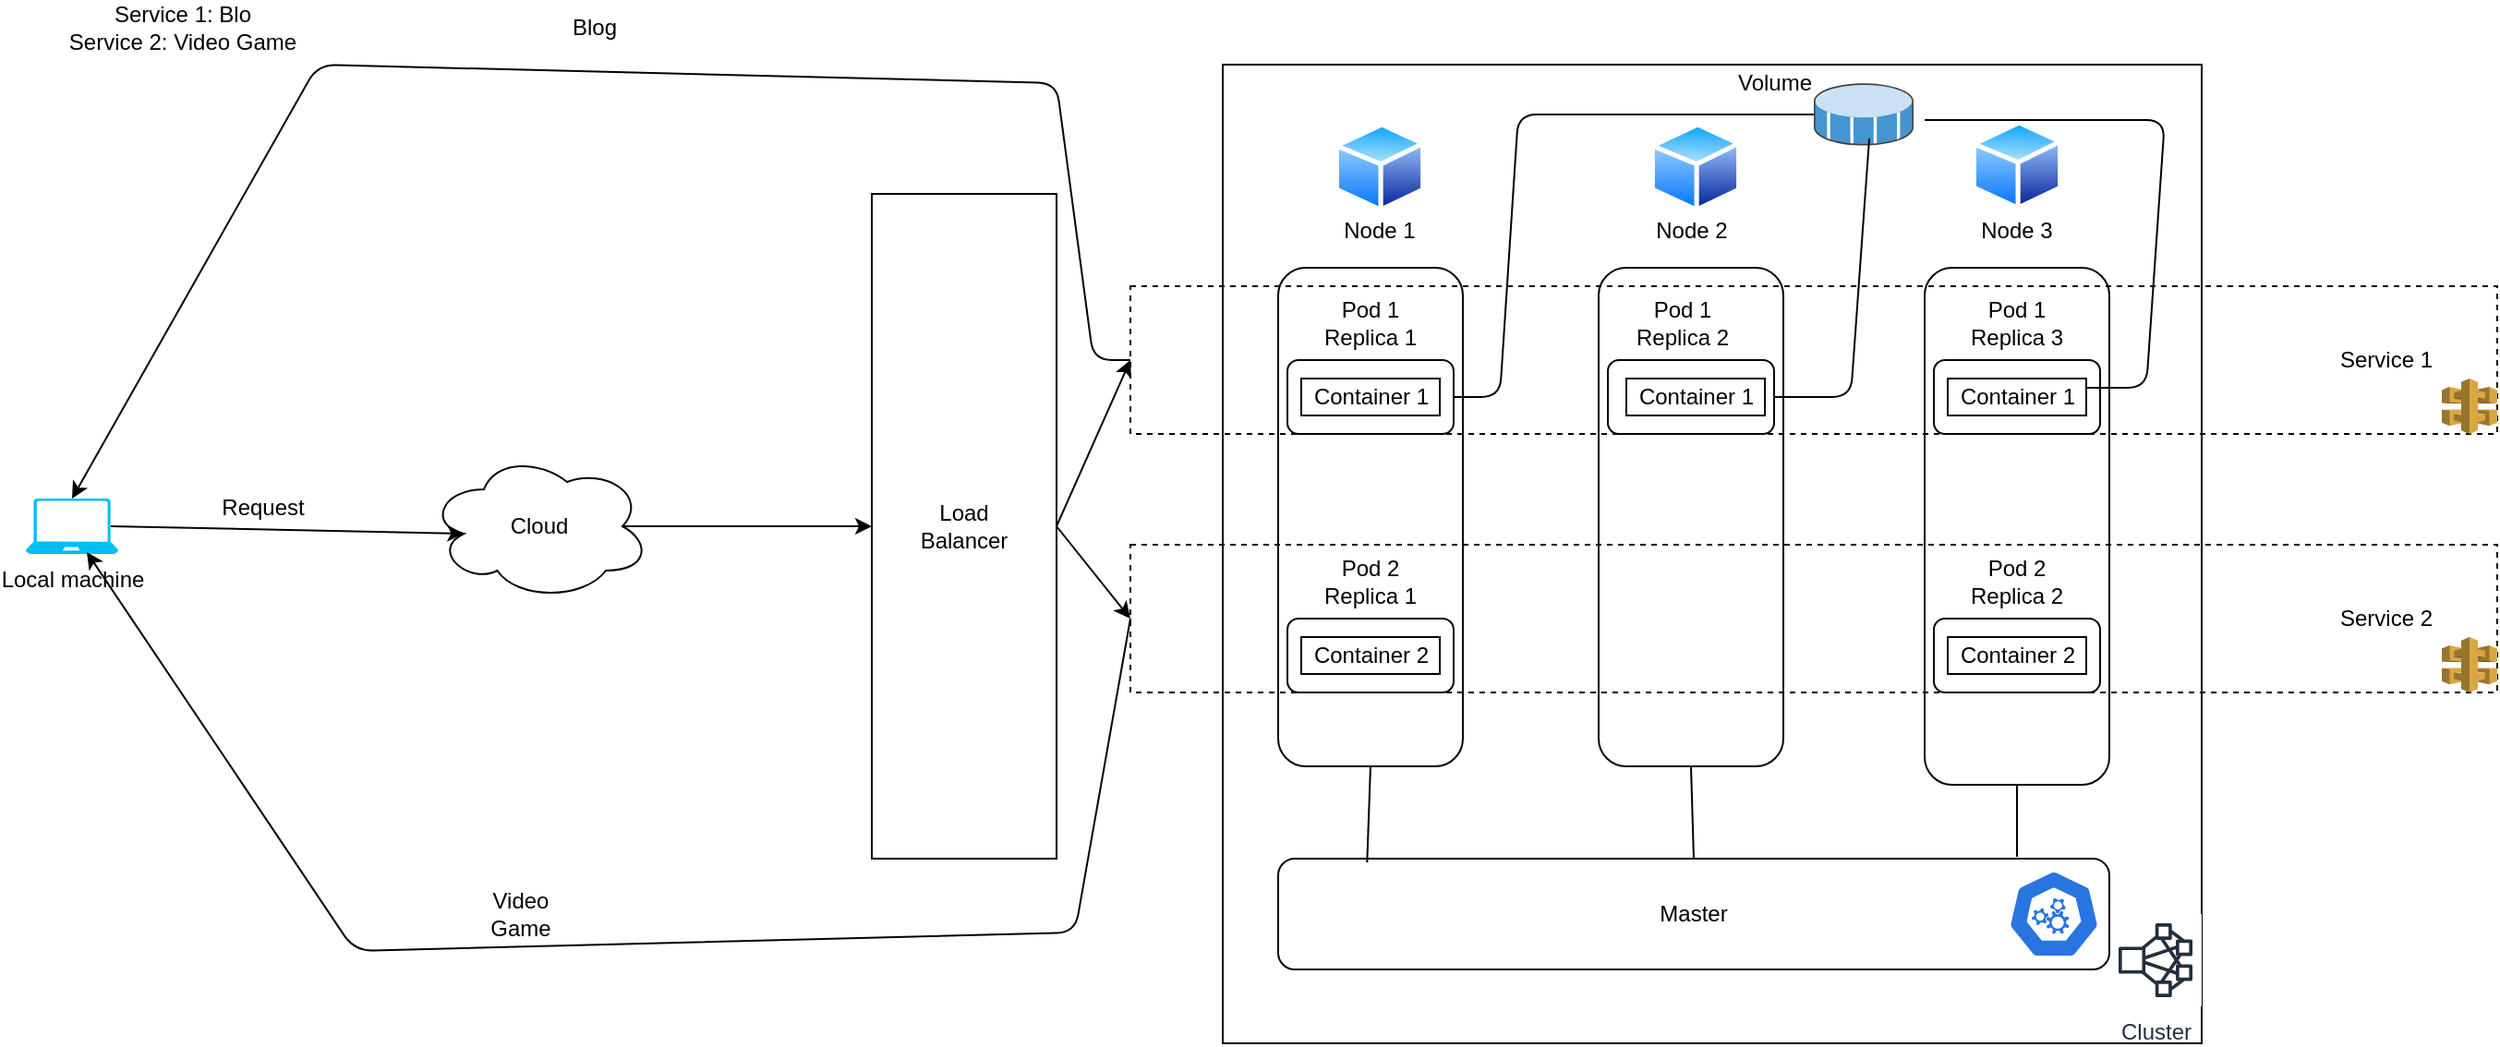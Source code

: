 <mxfile version="13.5.8" type="device"><diagram id="E0_bzzbDQq8HhCIBHBnu" name="Page-1"><mxGraphModel dx="2500" dy="908" grid="1" gridSize="10" guides="1" tooltips="1" connect="1" arrows="1" fold="1" page="1" pageScale="1" pageWidth="827" pageHeight="1169" math="0" shadow="0"><root><mxCell id="0"/><mxCell id="1" parent="0"/><mxCell id="GxF3dfmeytz2VOiyDlOc-2" value="" style="whiteSpace=wrap;html=1;aspect=fixed;" vertex="1" parent="1"><mxGeometry x="210" y="110" width="530" height="530" as="geometry"/></mxCell><mxCell id="GxF3dfmeytz2VOiyDlOc-1" value="Cluster" style="outlineConnect=0;fontColor=#232F3E;gradientColor=none;strokeColor=#232F3E;fillColor=#ffffff;dashed=0;verticalLabelPosition=bottom;verticalAlign=top;align=center;html=1;fontSize=12;fontStyle=0;aspect=fixed;shape=mxgraph.aws4.resourceIcon;resIcon=mxgraph.aws4.cluster;" vertex="1" parent="1"><mxGeometry x="690" y="570" width="50" height="50" as="geometry"/></mxCell><mxCell id="GxF3dfmeytz2VOiyDlOc-3" value="" style="rounded=1;whiteSpace=wrap;html=1;" vertex="1" parent="1"><mxGeometry x="240" y="220" width="100" height="270" as="geometry"/></mxCell><mxCell id="GxF3dfmeytz2VOiyDlOc-4" value="" style="rounded=1;whiteSpace=wrap;html=1;" vertex="1" parent="1"><mxGeometry x="590" y="220" width="100" height="280" as="geometry"/></mxCell><mxCell id="GxF3dfmeytz2VOiyDlOc-5" value="" style="rounded=1;whiteSpace=wrap;html=1;" vertex="1" parent="1"><mxGeometry x="413.5" y="220" width="100" height="270" as="geometry"/></mxCell><mxCell id="GxF3dfmeytz2VOiyDlOc-6" value="Node 1" style="text;html=1;strokeColor=none;fillColor=none;align=center;verticalAlign=middle;whiteSpace=wrap;rounded=0;" vertex="1" parent="1"><mxGeometry x="270" y="190" width="50" height="20" as="geometry"/></mxCell><mxCell id="GxF3dfmeytz2VOiyDlOc-7" value="&lt;div&gt;Node 2&lt;/div&gt;" style="text;html=1;strokeColor=none;fillColor=none;align=center;verticalAlign=middle;whiteSpace=wrap;rounded=0;" vertex="1" parent="1"><mxGeometry x="438.5" y="190" width="50" height="20" as="geometry"/></mxCell><mxCell id="GxF3dfmeytz2VOiyDlOc-8" value="&lt;div&gt;Node 3&lt;br&gt;&lt;/div&gt;" style="text;html=1;strokeColor=none;fillColor=none;align=center;verticalAlign=middle;whiteSpace=wrap;rounded=0;" vertex="1" parent="1"><mxGeometry x="615" y="190" width="50" height="20" as="geometry"/></mxCell><mxCell id="GxF3dfmeytz2VOiyDlOc-9" value="Master" style="rounded=1;whiteSpace=wrap;html=1;" vertex="1" parent="1"><mxGeometry x="240" y="540" width="450" height="60" as="geometry"/></mxCell><mxCell id="GxF3dfmeytz2VOiyDlOc-10" value="" style="endArrow=none;html=1;entryX=0.5;entryY=1;entryDx=0;entryDy=0;exitX=0.107;exitY=0.033;exitDx=0;exitDy=0;exitPerimeter=0;" edge="1" parent="1" source="GxF3dfmeytz2VOiyDlOc-9" target="GxF3dfmeytz2VOiyDlOc-3"><mxGeometry width="50" height="50" relative="1" as="geometry"><mxPoint x="260" y="560" as="sourcePoint"/><mxPoint x="320" y="490" as="targetPoint"/></mxGeometry></mxCell><mxCell id="GxF3dfmeytz2VOiyDlOc-11" value="" style="endArrow=none;html=1;entryX=0.5;entryY=1;entryDx=0;entryDy=0;exitX=0.5;exitY=0;exitDx=0;exitDy=0;" edge="1" parent="1" source="GxF3dfmeytz2VOiyDlOc-9" target="GxF3dfmeytz2VOiyDlOc-5"><mxGeometry width="50" height="50" relative="1" as="geometry"><mxPoint x="450" y="530" as="sourcePoint"/><mxPoint x="500" y="480" as="targetPoint"/></mxGeometry></mxCell><mxCell id="GxF3dfmeytz2VOiyDlOc-12" value="" style="endArrow=none;html=1;entryX=0.5;entryY=1;entryDx=0;entryDy=0;" edge="1" parent="1" target="GxF3dfmeytz2VOiyDlOc-4"><mxGeometry width="50" height="50" relative="1" as="geometry"><mxPoint x="640" y="539" as="sourcePoint"/><mxPoint x="680" y="480" as="targetPoint"/></mxGeometry></mxCell><mxCell id="GxF3dfmeytz2VOiyDlOc-13" value="" style="rounded=0;whiteSpace=wrap;html=1;dashed=1;fillColor=none;" vertex="1" parent="1"><mxGeometry x="160" y="230" width="740" height="80" as="geometry"/></mxCell><mxCell id="GxF3dfmeytz2VOiyDlOc-14" value="Service 1" style="text;html=1;strokeColor=none;fillColor=none;align=center;verticalAlign=middle;whiteSpace=wrap;rounded=0;dashed=1;" vertex="1" parent="1"><mxGeometry x="810" y="260" width="60" height="20" as="geometry"/></mxCell><mxCell id="GxF3dfmeytz2VOiyDlOc-15" value="" style="rounded=0;whiteSpace=wrap;html=1;dashed=1;fillColor=none;" vertex="1" parent="1"><mxGeometry x="160" y="370" width="740" height="80" as="geometry"/></mxCell><mxCell id="GxF3dfmeytz2VOiyDlOc-16" value="Service 2" style="text;html=1;strokeColor=none;fillColor=none;align=center;verticalAlign=middle;whiteSpace=wrap;rounded=0;dashed=1;" vertex="1" parent="1"><mxGeometry x="810" y="400" width="60" height="20" as="geometry"/></mxCell><mxCell id="GxF3dfmeytz2VOiyDlOc-17" value="" style="outlineConnect=0;dashed=0;verticalLabelPosition=bottom;verticalAlign=top;align=center;html=1;shape=mxgraph.aws3.api_gateway;fillColor=#D9A741;gradientColor=none;" vertex="1" parent="1"><mxGeometry x="870" y="280" width="30" height="30" as="geometry"/></mxCell><mxCell id="GxF3dfmeytz2VOiyDlOc-18" value="" style="outlineConnect=0;dashed=0;verticalLabelPosition=bottom;verticalAlign=top;align=center;html=1;shape=mxgraph.aws3.api_gateway;fillColor=#D9A741;gradientColor=none;" vertex="1" parent="1"><mxGeometry x="870" y="420" width="30" height="30" as="geometry"/></mxCell><mxCell id="GxF3dfmeytz2VOiyDlOc-19" value="" style="rounded=1;whiteSpace=wrap;html=1;fillColor=none;" vertex="1" parent="1"><mxGeometry x="245" y="270" width="90" height="40" as="geometry"/></mxCell><mxCell id="GxF3dfmeytz2VOiyDlOc-20" value="Container 1" style="rounded=0;whiteSpace=wrap;html=1;fillColor=none;" vertex="1" parent="1"><mxGeometry x="252.5" y="280" width="75" height="20" as="geometry"/></mxCell><mxCell id="GxF3dfmeytz2VOiyDlOc-21" value="Pod 1&lt;br&gt;Replica 1" style="text;html=1;strokeColor=none;fillColor=none;align=center;verticalAlign=middle;whiteSpace=wrap;rounded=0;" vertex="1" parent="1"><mxGeometry x="260" y="240" width="60" height="20" as="geometry"/></mxCell><mxCell id="GxF3dfmeytz2VOiyDlOc-22" value="Pod 1&lt;br&gt;Replica 2" style="text;html=1;strokeColor=none;fillColor=none;align=center;verticalAlign=middle;whiteSpace=wrap;rounded=0;" vertex="1" parent="1"><mxGeometry x="428.5" y="240" width="60" height="20" as="geometry"/></mxCell><mxCell id="GxF3dfmeytz2VOiyDlOc-23" value="Pod 1&lt;br&gt;Replica 3" style="text;html=1;strokeColor=none;fillColor=none;align=center;verticalAlign=middle;whiteSpace=wrap;rounded=0;" vertex="1" parent="1"><mxGeometry x="610" y="240" width="60" height="20" as="geometry"/></mxCell><mxCell id="GxF3dfmeytz2VOiyDlOc-24" value="" style="rounded=1;whiteSpace=wrap;html=1;fillColor=none;" vertex="1" parent="1"><mxGeometry x="418.5" y="270" width="90" height="40" as="geometry"/></mxCell><mxCell id="GxF3dfmeytz2VOiyDlOc-25" value="Container 1" style="rounded=0;whiteSpace=wrap;html=1;fillColor=none;" vertex="1" parent="1"><mxGeometry x="428.5" y="280" width="75" height="20" as="geometry"/></mxCell><mxCell id="GxF3dfmeytz2VOiyDlOc-26" value="" style="rounded=1;whiteSpace=wrap;html=1;fillColor=none;" vertex="1" parent="1"><mxGeometry x="595" y="270" width="90" height="40" as="geometry"/></mxCell><mxCell id="GxF3dfmeytz2VOiyDlOc-27" value="Container 1" style="rounded=0;whiteSpace=wrap;html=1;fillColor=none;" vertex="1" parent="1"><mxGeometry x="602.5" y="280" width="75" height="20" as="geometry"/></mxCell><mxCell id="GxF3dfmeytz2VOiyDlOc-28" value="Pod 2&lt;br&gt;Replica 1" style="text;html=1;strokeColor=none;fillColor=none;align=center;verticalAlign=middle;whiteSpace=wrap;rounded=0;" vertex="1" parent="1"><mxGeometry x="260" y="380" width="60" height="20" as="geometry"/></mxCell><mxCell id="GxF3dfmeytz2VOiyDlOc-29" value="Pod 2&lt;br&gt;Replica 2" style="text;html=1;strokeColor=none;fillColor=none;align=center;verticalAlign=middle;whiteSpace=wrap;rounded=0;" vertex="1" parent="1"><mxGeometry x="610" y="380" width="60" height="20" as="geometry"/></mxCell><mxCell id="GxF3dfmeytz2VOiyDlOc-30" value="" style="rounded=1;whiteSpace=wrap;html=1;fillColor=none;" vertex="1" parent="1"><mxGeometry x="245" y="410" width="90" height="40" as="geometry"/></mxCell><mxCell id="GxF3dfmeytz2VOiyDlOc-31" value="Container 2" style="rounded=0;whiteSpace=wrap;html=1;fillColor=none;" vertex="1" parent="1"><mxGeometry x="252.5" y="420" width="75" height="20" as="geometry"/></mxCell><mxCell id="GxF3dfmeytz2VOiyDlOc-32" value="" style="rounded=1;whiteSpace=wrap;html=1;fillColor=none;" vertex="1" parent="1"><mxGeometry x="595" y="410" width="90" height="40" as="geometry"/></mxCell><mxCell id="GxF3dfmeytz2VOiyDlOc-33" value="Container 2" style="rounded=0;whiteSpace=wrap;html=1;fillColor=none;" vertex="1" parent="1"><mxGeometry x="602.5" y="420" width="75" height="20" as="geometry"/></mxCell><mxCell id="GxF3dfmeytz2VOiyDlOc-34" value="" style="aspect=fixed;perimeter=ellipsePerimeter;html=1;align=center;shadow=0;dashed=0;spacingTop=3;image;image=img/lib/active_directory/generic_node.svg;fillColor=none;" vertex="1" parent="1"><mxGeometry x="270" y="141" width="50" height="49" as="geometry"/></mxCell><mxCell id="GxF3dfmeytz2VOiyDlOc-35" value="" style="aspect=fixed;perimeter=ellipsePerimeter;html=1;align=center;shadow=0;dashed=0;spacingTop=3;image;image=img/lib/active_directory/generic_node.svg;fillColor=none;" vertex="1" parent="1"><mxGeometry x="441" y="141" width="50" height="49" as="geometry"/></mxCell><mxCell id="GxF3dfmeytz2VOiyDlOc-36" value="" style="aspect=fixed;perimeter=ellipsePerimeter;html=1;align=center;shadow=0;dashed=0;spacingTop=3;image;image=img/lib/active_directory/generic_node.svg;fillColor=none;" vertex="1" parent="1"><mxGeometry x="615" y="140" width="50" height="49" as="geometry"/></mxCell><mxCell id="GxF3dfmeytz2VOiyDlOc-37" value="" style="html=1;dashed=0;whitespace=wrap;fillColor=#2875E2;strokeColor=#ffffff;points=[[0.005,0.63,0],[0.1,0.2,0],[0.9,0.2,0],[0.5,0,0],[0.995,0.63,0],[0.72,0.99,0],[0.5,1,0],[0.28,0.99,0]];shape=mxgraph.kubernetes.icon;prIcon=master" vertex="1" parent="1"><mxGeometry x="635" y="546" width="50" height="48" as="geometry"/></mxCell><mxCell id="GxF3dfmeytz2VOiyDlOc-38" value="" style="shadow=0;dashed=0;html=1;labelPosition=center;verticalLabelPosition=bottom;verticalAlign=top;align=center;outlineConnect=0;shape=mxgraph.veeam.3d.datastore_volume;fillColor=none;" vertex="1" parent="1"><mxGeometry x="530" y="120" width="54" height="34" as="geometry"/></mxCell><mxCell id="GxF3dfmeytz2VOiyDlOc-39" value="" style="endArrow=none;html=1;exitX=1;exitY=0.5;exitDx=0;exitDy=0;" edge="1" parent="1" source="GxF3dfmeytz2VOiyDlOc-19" target="GxF3dfmeytz2VOiyDlOc-38"><mxGeometry width="50" height="50" relative="1" as="geometry"><mxPoint x="360" y="180" as="sourcePoint"/><mxPoint x="410" y="130" as="targetPoint"/><Array as="points"><mxPoint x="360" y="290"/><mxPoint x="370" y="137"/></Array></mxGeometry></mxCell><mxCell id="GxF3dfmeytz2VOiyDlOc-40" value="" style="endArrow=none;html=1;exitX=1;exitY=0.5;exitDx=0;exitDy=0;entryX=0.556;entryY=0.882;entryDx=0;entryDy=0;entryPerimeter=0;" edge="1" parent="1" source="GxF3dfmeytz2VOiyDlOc-24" target="GxF3dfmeytz2VOiyDlOc-38"><mxGeometry width="50" height="50" relative="1" as="geometry"><mxPoint x="430" y="450" as="sourcePoint"/><mxPoint x="480" y="400" as="targetPoint"/><Array as="points"><mxPoint x="550" y="290"/></Array></mxGeometry></mxCell><mxCell id="GxF3dfmeytz2VOiyDlOc-41" value="" style="endArrow=none;html=1;entryX=1.111;entryY=0.588;entryDx=0;entryDy=0;entryPerimeter=0;exitX=1;exitY=0.25;exitDx=0;exitDy=0;" edge="1" parent="1" source="GxF3dfmeytz2VOiyDlOc-27" target="GxF3dfmeytz2VOiyDlOc-38"><mxGeometry width="50" height="50" relative="1" as="geometry"><mxPoint x="430" y="450" as="sourcePoint"/><mxPoint x="480" y="400" as="targetPoint"/><Array as="points"><mxPoint x="710" y="285"/><mxPoint x="720" y="140"/></Array></mxGeometry></mxCell><mxCell id="GxF3dfmeytz2VOiyDlOc-42" value="Volume" style="text;html=1;strokeColor=none;fillColor=none;align=center;verticalAlign=middle;whiteSpace=wrap;rounded=0;" vertex="1" parent="1"><mxGeometry x="489" y="110" width="40" height="20" as="geometry"/></mxCell><mxCell id="GxF3dfmeytz2VOiyDlOc-43" value="&lt;div&gt;Load&lt;/div&gt;&lt;div&gt;Balancer&lt;br&gt;&lt;/div&gt;" style="rounded=0;whiteSpace=wrap;html=1;fillColor=none;" vertex="1" parent="1"><mxGeometry x="20" y="180" width="100" height="360" as="geometry"/></mxCell><mxCell id="GxF3dfmeytz2VOiyDlOc-44" value="" style="endArrow=classic;html=1;entryX=0;entryY=0.5;entryDx=0;entryDy=0;exitX=1;exitY=0.5;exitDx=0;exitDy=0;" edge="1" parent="1" source="GxF3dfmeytz2VOiyDlOc-43" target="GxF3dfmeytz2VOiyDlOc-13"><mxGeometry width="50" height="50" relative="1" as="geometry"><mxPoint x="120" y="310" as="sourcePoint"/><mxPoint x="170" y="260" as="targetPoint"/></mxGeometry></mxCell><mxCell id="GxF3dfmeytz2VOiyDlOc-45" value="" style="endArrow=classic;html=1;entryX=0;entryY=0.5;entryDx=0;entryDy=0;" edge="1" parent="1" target="GxF3dfmeytz2VOiyDlOc-15"><mxGeometry width="50" height="50" relative="1" as="geometry"><mxPoint x="120" y="360" as="sourcePoint"/><mxPoint x="150" y="680" as="targetPoint"/></mxGeometry></mxCell><mxCell id="GxF3dfmeytz2VOiyDlOc-46" value="Cloud" style="ellipse;shape=cloud;whiteSpace=wrap;html=1;fillColor=none;" vertex="1" parent="1"><mxGeometry x="-220" y="320" width="120" height="80" as="geometry"/></mxCell><mxCell id="GxF3dfmeytz2VOiyDlOc-47" value="" style="endArrow=classic;html=1;exitX=0.875;exitY=0.5;exitDx=0;exitDy=0;exitPerimeter=0;entryX=0;entryY=0.5;entryDx=0;entryDy=0;" edge="1" parent="1" source="GxF3dfmeytz2VOiyDlOc-46" target="GxF3dfmeytz2VOiyDlOc-43"><mxGeometry width="50" height="50" relative="1" as="geometry"><mxPoint x="-80" y="410" as="sourcePoint"/><mxPoint x="-30" y="360" as="targetPoint"/></mxGeometry></mxCell><mxCell id="GxF3dfmeytz2VOiyDlOc-48" value="Local machine" style="verticalLabelPosition=bottom;html=1;verticalAlign=top;align=center;strokeColor=none;fillColor=#00BEF2;shape=mxgraph.azure.laptop;pointerEvents=1;" vertex="1" parent="1"><mxGeometry x="-438" y="345" width="50" height="30" as="geometry"/></mxCell><mxCell id="GxF3dfmeytz2VOiyDlOc-49" value="" style="endArrow=classic;html=1;exitX=0.92;exitY=0.5;exitDx=0;exitDy=0;exitPerimeter=0;entryX=0.16;entryY=0.55;entryDx=0;entryDy=0;entryPerimeter=0;" edge="1" parent="1" source="GxF3dfmeytz2VOiyDlOc-48" target="GxF3dfmeytz2VOiyDlOc-46"><mxGeometry width="50" height="50" relative="1" as="geometry"><mxPoint x="-340" y="390" as="sourcePoint"/><mxPoint x="-290" y="340" as="targetPoint"/></mxGeometry></mxCell><mxCell id="GxF3dfmeytz2VOiyDlOc-50" value="Request" style="text;html=1;align=center;verticalAlign=middle;resizable=0;points=[];autosize=1;" vertex="1" parent="1"><mxGeometry x="-340" y="340" width="60" height="20" as="geometry"/></mxCell><mxCell id="GxF3dfmeytz2VOiyDlOc-51" value="" style="endArrow=none;html=1;exitX=0.5;exitY=0;exitDx=0;exitDy=0;exitPerimeter=0;entryX=0;entryY=0.5;entryDx=0;entryDy=0;endFill=0;startArrow=classic;startFill=1;" edge="1" parent="1" source="GxF3dfmeytz2VOiyDlOc-48" target="GxF3dfmeytz2VOiyDlOc-13"><mxGeometry width="50" height="50" relative="1" as="geometry"><mxPoint x="-380" y="290" as="sourcePoint"/><mxPoint x="-330" y="240" as="targetPoint"/><Array as="points"><mxPoint x="-280" y="110"/><mxPoint x="120" y="120"/><mxPoint x="140" y="270"/></Array></mxGeometry></mxCell><mxCell id="GxF3dfmeytz2VOiyDlOc-52" value="Blog" style="text;html=1;strokeColor=none;fillColor=none;align=center;verticalAlign=middle;whiteSpace=wrap;rounded=0;" vertex="1" parent="1"><mxGeometry x="-150" y="80" width="40" height="20" as="geometry"/></mxCell><mxCell id="GxF3dfmeytz2VOiyDlOc-53" value="" style="endArrow=classic;html=1;entryX=0.66;entryY=0.967;entryDx=0;entryDy=0;entryPerimeter=0;exitX=0;exitY=0.5;exitDx=0;exitDy=0;" edge="1" parent="1" source="GxF3dfmeytz2VOiyDlOc-15" target="GxF3dfmeytz2VOiyDlOc-48"><mxGeometry width="50" height="50" relative="1" as="geometry"><mxPoint x="-230" y="500" as="sourcePoint"/><mxPoint x="-180" y="450" as="targetPoint"/><Array as="points"><mxPoint x="130" y="580"/><mxPoint x="-260" y="590"/></Array></mxGeometry></mxCell><mxCell id="GxF3dfmeytz2VOiyDlOc-54" value="Video Game" style="text;html=1;strokeColor=none;fillColor=none;align=center;verticalAlign=middle;whiteSpace=wrap;rounded=0;" vertex="1" parent="1"><mxGeometry x="-190" y="560" width="40" height="20" as="geometry"/></mxCell><mxCell id="GxF3dfmeytz2VOiyDlOc-55" value="&lt;div&gt;Service 1: Blo&lt;/div&gt;&lt;div&gt;Service 2: Video Game&lt;br&gt; &lt;/div&gt;" style="text;html=1;strokeColor=none;fillColor=none;align=center;verticalAlign=middle;whiteSpace=wrap;rounded=0;" vertex="1" parent="1"><mxGeometry x="-438" y="80" width="170" height="20" as="geometry"/></mxCell></root></mxGraphModel></diagram></mxfile>